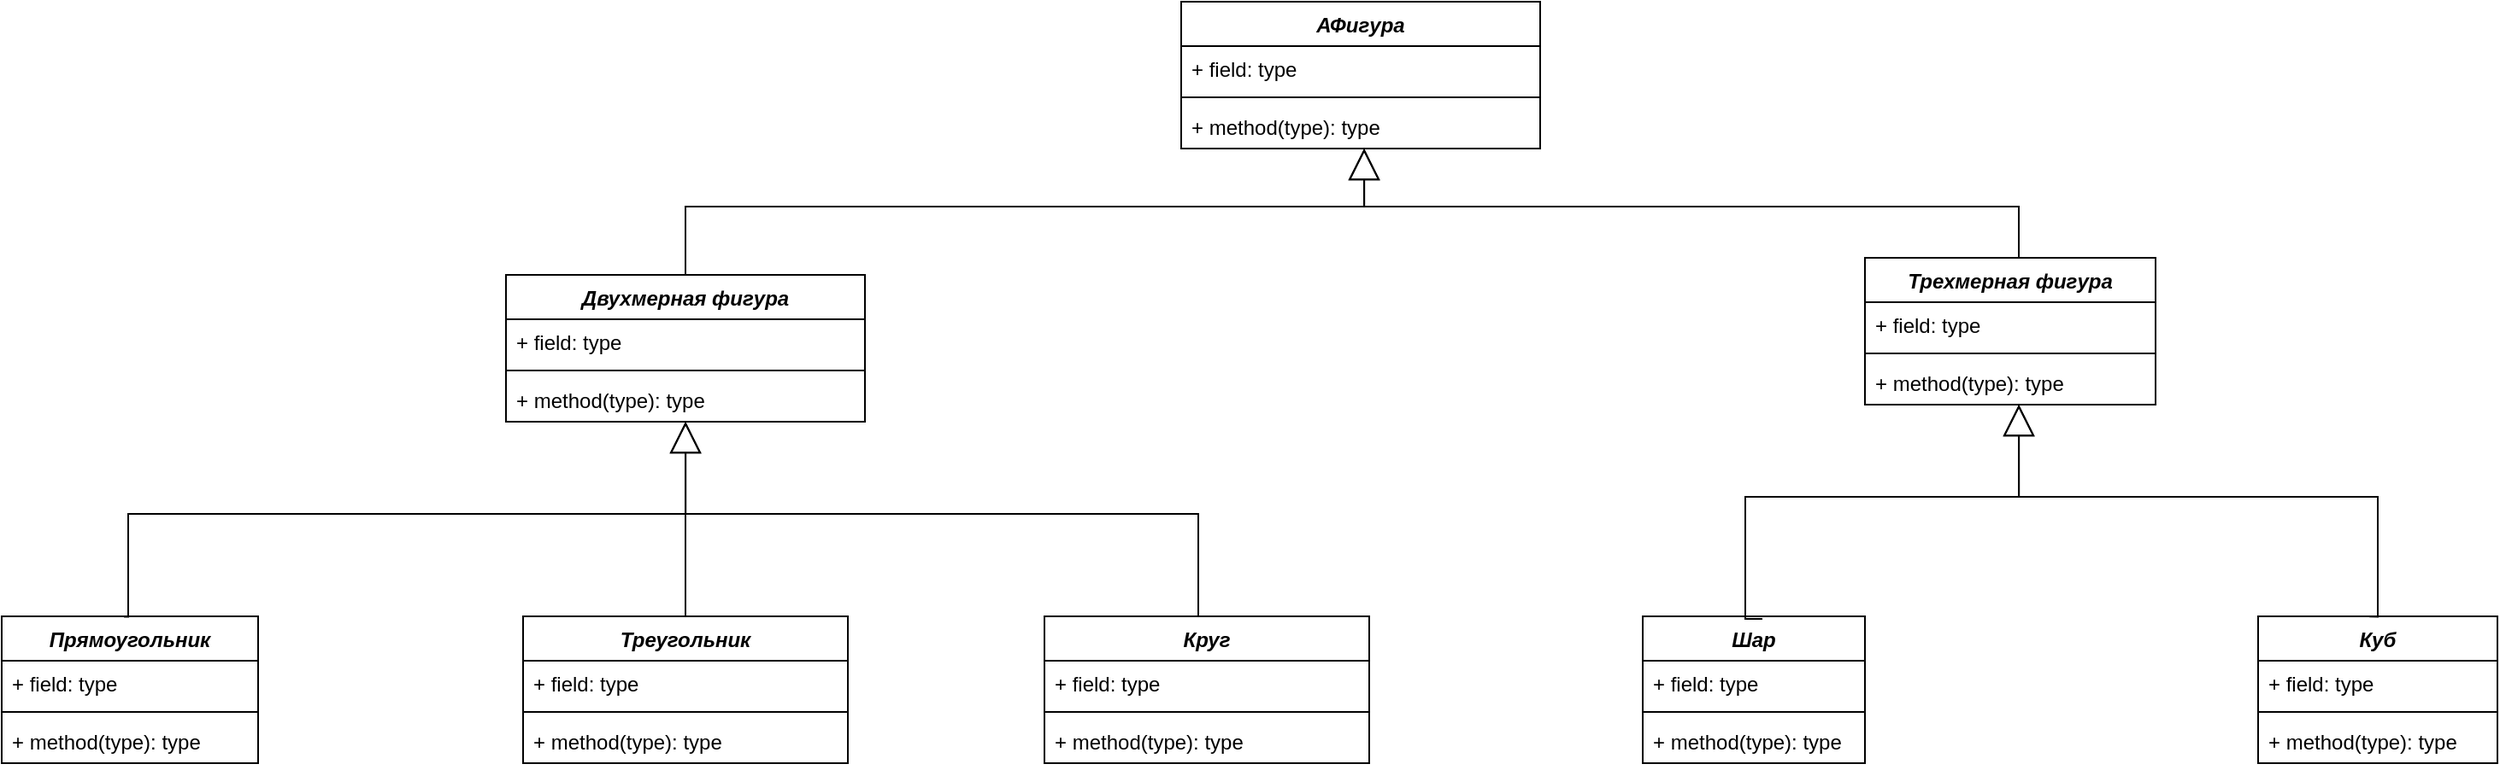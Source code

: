 <mxfile version="26.0.11">
  <diagram name="Страница — 1" id="1IhqNI-9ftxUwjLDLz9c">
    <mxGraphModel dx="2259" dy="782" grid="1" gridSize="10" guides="1" tooltips="1" connect="1" arrows="1" fold="1" page="1" pageScale="1" pageWidth="827" pageHeight="1169" math="0" shadow="0">
      <root>
        <mxCell id="0" />
        <mxCell id="1" parent="0" />
        <mxCell id="y_bu4ISOqVrsxOuGK8KF-1" value="&lt;i&gt;АФигура&lt;/i&gt;" style="swimlane;fontStyle=1;align=center;verticalAlign=top;childLayout=stackLayout;horizontal=1;startSize=26;horizontalStack=0;resizeParent=1;resizeParentMax=0;resizeLast=0;collapsible=1;marginBottom=0;whiteSpace=wrap;html=1;" vertex="1" parent="1">
          <mxGeometry x="510" y="40" width="210" height="86" as="geometry" />
        </mxCell>
        <mxCell id="y_bu4ISOqVrsxOuGK8KF-2" value="+ field: type" style="text;strokeColor=none;fillColor=none;align=left;verticalAlign=top;spacingLeft=4;spacingRight=4;overflow=hidden;rotatable=0;points=[[0,0.5],[1,0.5]];portConstraint=eastwest;whiteSpace=wrap;html=1;" vertex="1" parent="y_bu4ISOqVrsxOuGK8KF-1">
          <mxGeometry y="26" width="210" height="26" as="geometry" />
        </mxCell>
        <mxCell id="y_bu4ISOqVrsxOuGK8KF-3" value="" style="line;strokeWidth=1;fillColor=none;align=left;verticalAlign=middle;spacingTop=-1;spacingLeft=3;spacingRight=3;rotatable=0;labelPosition=right;points=[];portConstraint=eastwest;strokeColor=inherit;" vertex="1" parent="y_bu4ISOqVrsxOuGK8KF-1">
          <mxGeometry y="52" width="210" height="8" as="geometry" />
        </mxCell>
        <mxCell id="y_bu4ISOqVrsxOuGK8KF-4" value="+ method(type): type" style="text;strokeColor=none;fillColor=none;align=left;verticalAlign=top;spacingLeft=4;spacingRight=4;overflow=hidden;rotatable=0;points=[[0,0.5],[1,0.5]];portConstraint=eastwest;whiteSpace=wrap;html=1;" vertex="1" parent="y_bu4ISOqVrsxOuGK8KF-1">
          <mxGeometry y="60" width="210" height="26" as="geometry" />
        </mxCell>
        <mxCell id="y_bu4ISOqVrsxOuGK8KF-6" value="&lt;i&gt;Двухмерная фигура&lt;/i&gt;" style="swimlane;fontStyle=1;align=center;verticalAlign=top;childLayout=stackLayout;horizontal=1;startSize=26;horizontalStack=0;resizeParent=1;resizeParentMax=0;resizeLast=0;collapsible=1;marginBottom=0;whiteSpace=wrap;html=1;" vertex="1" parent="1">
          <mxGeometry x="115" y="200" width="210" height="86" as="geometry" />
        </mxCell>
        <mxCell id="y_bu4ISOqVrsxOuGK8KF-7" value="+ field: type" style="text;strokeColor=none;fillColor=none;align=left;verticalAlign=top;spacingLeft=4;spacingRight=4;overflow=hidden;rotatable=0;points=[[0,0.5],[1,0.5]];portConstraint=eastwest;whiteSpace=wrap;html=1;" vertex="1" parent="y_bu4ISOqVrsxOuGK8KF-6">
          <mxGeometry y="26" width="210" height="26" as="geometry" />
        </mxCell>
        <mxCell id="y_bu4ISOqVrsxOuGK8KF-8" value="" style="line;strokeWidth=1;fillColor=none;align=left;verticalAlign=middle;spacingTop=-1;spacingLeft=3;spacingRight=3;rotatable=0;labelPosition=right;points=[];portConstraint=eastwest;strokeColor=inherit;" vertex="1" parent="y_bu4ISOqVrsxOuGK8KF-6">
          <mxGeometry y="52" width="210" height="8" as="geometry" />
        </mxCell>
        <mxCell id="y_bu4ISOqVrsxOuGK8KF-9" value="+ method(type): type" style="text;strokeColor=none;fillColor=none;align=left;verticalAlign=top;spacingLeft=4;spacingRight=4;overflow=hidden;rotatable=0;points=[[0,0.5],[1,0.5]];portConstraint=eastwest;whiteSpace=wrap;html=1;" vertex="1" parent="y_bu4ISOqVrsxOuGK8KF-6">
          <mxGeometry y="60" width="210" height="26" as="geometry" />
        </mxCell>
        <mxCell id="y_bu4ISOqVrsxOuGK8KF-10" value="&lt;i&gt;Трехмерная фигура&lt;/i&gt;" style="swimlane;fontStyle=1;align=center;verticalAlign=top;childLayout=stackLayout;horizontal=1;startSize=26;horizontalStack=0;resizeParent=1;resizeParentMax=0;resizeLast=0;collapsible=1;marginBottom=0;whiteSpace=wrap;html=1;" vertex="1" parent="1">
          <mxGeometry x="910" y="190" width="170" height="86" as="geometry" />
        </mxCell>
        <mxCell id="y_bu4ISOqVrsxOuGK8KF-11" value="+ field: type" style="text;strokeColor=none;fillColor=none;align=left;verticalAlign=top;spacingLeft=4;spacingRight=4;overflow=hidden;rotatable=0;points=[[0,0.5],[1,0.5]];portConstraint=eastwest;whiteSpace=wrap;html=1;" vertex="1" parent="y_bu4ISOqVrsxOuGK8KF-10">
          <mxGeometry y="26" width="170" height="26" as="geometry" />
        </mxCell>
        <mxCell id="y_bu4ISOqVrsxOuGK8KF-12" value="" style="line;strokeWidth=1;fillColor=none;align=left;verticalAlign=middle;spacingTop=-1;spacingLeft=3;spacingRight=3;rotatable=0;labelPosition=right;points=[];portConstraint=eastwest;strokeColor=inherit;" vertex="1" parent="y_bu4ISOqVrsxOuGK8KF-10">
          <mxGeometry y="52" width="170" height="8" as="geometry" />
        </mxCell>
        <mxCell id="y_bu4ISOqVrsxOuGK8KF-13" value="+ method(type): type" style="text;strokeColor=none;fillColor=none;align=left;verticalAlign=top;spacingLeft=4;spacingRight=4;overflow=hidden;rotatable=0;points=[[0,0.5],[1,0.5]];portConstraint=eastwest;whiteSpace=wrap;html=1;" vertex="1" parent="y_bu4ISOqVrsxOuGK8KF-10">
          <mxGeometry y="60" width="170" height="26" as="geometry" />
        </mxCell>
        <mxCell id="y_bu4ISOqVrsxOuGK8KF-14" value="&lt;i&gt;Прямоугольник&lt;/i&gt;" style="swimlane;fontStyle=1;align=center;verticalAlign=top;childLayout=stackLayout;horizontal=1;startSize=26;horizontalStack=0;resizeParent=1;resizeParentMax=0;resizeLast=0;collapsible=1;marginBottom=0;whiteSpace=wrap;html=1;" vertex="1" parent="1">
          <mxGeometry x="-180" y="400" width="150" height="86" as="geometry" />
        </mxCell>
        <mxCell id="y_bu4ISOqVrsxOuGK8KF-15" value="+ field: type" style="text;strokeColor=none;fillColor=none;align=left;verticalAlign=top;spacingLeft=4;spacingRight=4;overflow=hidden;rotatable=0;points=[[0,0.5],[1,0.5]];portConstraint=eastwest;whiteSpace=wrap;html=1;" vertex="1" parent="y_bu4ISOqVrsxOuGK8KF-14">
          <mxGeometry y="26" width="150" height="26" as="geometry" />
        </mxCell>
        <mxCell id="y_bu4ISOqVrsxOuGK8KF-16" value="" style="line;strokeWidth=1;fillColor=none;align=left;verticalAlign=middle;spacingTop=-1;spacingLeft=3;spacingRight=3;rotatable=0;labelPosition=right;points=[];portConstraint=eastwest;strokeColor=inherit;" vertex="1" parent="y_bu4ISOqVrsxOuGK8KF-14">
          <mxGeometry y="52" width="150" height="8" as="geometry" />
        </mxCell>
        <mxCell id="y_bu4ISOqVrsxOuGK8KF-17" value="+ method(type): type" style="text;strokeColor=none;fillColor=none;align=left;verticalAlign=top;spacingLeft=4;spacingRight=4;overflow=hidden;rotatable=0;points=[[0,0.5],[1,0.5]];portConstraint=eastwest;whiteSpace=wrap;html=1;" vertex="1" parent="y_bu4ISOqVrsxOuGK8KF-14">
          <mxGeometry y="60" width="150" height="26" as="geometry" />
        </mxCell>
        <mxCell id="y_bu4ISOqVrsxOuGK8KF-18" value="&lt;i&gt;Треугольник&lt;/i&gt;" style="swimlane;fontStyle=1;align=center;verticalAlign=top;childLayout=stackLayout;horizontal=1;startSize=26;horizontalStack=0;resizeParent=1;resizeParentMax=0;resizeLast=0;collapsible=1;marginBottom=0;whiteSpace=wrap;html=1;" vertex="1" parent="1">
          <mxGeometry x="125" y="400" width="190" height="86" as="geometry" />
        </mxCell>
        <mxCell id="y_bu4ISOqVrsxOuGK8KF-19" value="+ field: type" style="text;strokeColor=none;fillColor=none;align=left;verticalAlign=top;spacingLeft=4;spacingRight=4;overflow=hidden;rotatable=0;points=[[0,0.5],[1,0.5]];portConstraint=eastwest;whiteSpace=wrap;html=1;" vertex="1" parent="y_bu4ISOqVrsxOuGK8KF-18">
          <mxGeometry y="26" width="190" height="26" as="geometry" />
        </mxCell>
        <mxCell id="y_bu4ISOqVrsxOuGK8KF-20" value="" style="line;strokeWidth=1;fillColor=none;align=left;verticalAlign=middle;spacingTop=-1;spacingLeft=3;spacingRight=3;rotatable=0;labelPosition=right;points=[];portConstraint=eastwest;strokeColor=inherit;" vertex="1" parent="y_bu4ISOqVrsxOuGK8KF-18">
          <mxGeometry y="52" width="190" height="8" as="geometry" />
        </mxCell>
        <mxCell id="y_bu4ISOqVrsxOuGK8KF-21" value="+ method(type): type" style="text;strokeColor=none;fillColor=none;align=left;verticalAlign=top;spacingLeft=4;spacingRight=4;overflow=hidden;rotatable=0;points=[[0,0.5],[1,0.5]];portConstraint=eastwest;whiteSpace=wrap;html=1;" vertex="1" parent="y_bu4ISOqVrsxOuGK8KF-18">
          <mxGeometry y="60" width="190" height="26" as="geometry" />
        </mxCell>
        <mxCell id="y_bu4ISOqVrsxOuGK8KF-22" value="&lt;i&gt;Круг&lt;/i&gt;" style="swimlane;fontStyle=1;align=center;verticalAlign=top;childLayout=stackLayout;horizontal=1;startSize=26;horizontalStack=0;resizeParent=1;resizeParentMax=0;resizeLast=0;collapsible=1;marginBottom=0;whiteSpace=wrap;html=1;" vertex="1" parent="1">
          <mxGeometry x="430" y="400" width="190" height="86" as="geometry" />
        </mxCell>
        <mxCell id="y_bu4ISOqVrsxOuGK8KF-23" value="+ field: type" style="text;strokeColor=none;fillColor=none;align=left;verticalAlign=top;spacingLeft=4;spacingRight=4;overflow=hidden;rotatable=0;points=[[0,0.5],[1,0.5]];portConstraint=eastwest;whiteSpace=wrap;html=1;" vertex="1" parent="y_bu4ISOqVrsxOuGK8KF-22">
          <mxGeometry y="26" width="190" height="26" as="geometry" />
        </mxCell>
        <mxCell id="y_bu4ISOqVrsxOuGK8KF-24" value="" style="line;strokeWidth=1;fillColor=none;align=left;verticalAlign=middle;spacingTop=-1;spacingLeft=3;spacingRight=3;rotatable=0;labelPosition=right;points=[];portConstraint=eastwest;strokeColor=inherit;" vertex="1" parent="y_bu4ISOqVrsxOuGK8KF-22">
          <mxGeometry y="52" width="190" height="8" as="geometry" />
        </mxCell>
        <mxCell id="y_bu4ISOqVrsxOuGK8KF-25" value="+ method(type): type" style="text;strokeColor=none;fillColor=none;align=left;verticalAlign=top;spacingLeft=4;spacingRight=4;overflow=hidden;rotatable=0;points=[[0,0.5],[1,0.5]];portConstraint=eastwest;whiteSpace=wrap;html=1;" vertex="1" parent="y_bu4ISOqVrsxOuGK8KF-22">
          <mxGeometry y="60" width="190" height="26" as="geometry" />
        </mxCell>
        <mxCell id="y_bu4ISOqVrsxOuGK8KF-26" value="&lt;i&gt;Куб&lt;/i&gt;" style="swimlane;fontStyle=1;align=center;verticalAlign=top;childLayout=stackLayout;horizontal=1;startSize=26;horizontalStack=0;resizeParent=1;resizeParentMax=0;resizeLast=0;collapsible=1;marginBottom=0;whiteSpace=wrap;html=1;" vertex="1" parent="1">
          <mxGeometry x="1140" y="400" width="140" height="86" as="geometry" />
        </mxCell>
        <mxCell id="y_bu4ISOqVrsxOuGK8KF-27" value="+ field: type" style="text;strokeColor=none;fillColor=none;align=left;verticalAlign=top;spacingLeft=4;spacingRight=4;overflow=hidden;rotatable=0;points=[[0,0.5],[1,0.5]];portConstraint=eastwest;whiteSpace=wrap;html=1;" vertex="1" parent="y_bu4ISOqVrsxOuGK8KF-26">
          <mxGeometry y="26" width="140" height="26" as="geometry" />
        </mxCell>
        <mxCell id="y_bu4ISOqVrsxOuGK8KF-28" value="" style="line;strokeWidth=1;fillColor=none;align=left;verticalAlign=middle;spacingTop=-1;spacingLeft=3;spacingRight=3;rotatable=0;labelPosition=right;points=[];portConstraint=eastwest;strokeColor=inherit;" vertex="1" parent="y_bu4ISOqVrsxOuGK8KF-26">
          <mxGeometry y="52" width="140" height="8" as="geometry" />
        </mxCell>
        <mxCell id="y_bu4ISOqVrsxOuGK8KF-29" value="+ method(type): type" style="text;strokeColor=none;fillColor=none;align=left;verticalAlign=top;spacingLeft=4;spacingRight=4;overflow=hidden;rotatable=0;points=[[0,0.5],[1,0.5]];portConstraint=eastwest;whiteSpace=wrap;html=1;" vertex="1" parent="y_bu4ISOqVrsxOuGK8KF-26">
          <mxGeometry y="60" width="140" height="26" as="geometry" />
        </mxCell>
        <mxCell id="y_bu4ISOqVrsxOuGK8KF-30" value="&lt;i&gt;Шар&lt;/i&gt;" style="swimlane;fontStyle=1;align=center;verticalAlign=top;childLayout=stackLayout;horizontal=1;startSize=26;horizontalStack=0;resizeParent=1;resizeParentMax=0;resizeLast=0;collapsible=1;marginBottom=0;whiteSpace=wrap;html=1;" vertex="1" parent="1">
          <mxGeometry x="780" y="400" width="130" height="86" as="geometry" />
        </mxCell>
        <mxCell id="y_bu4ISOqVrsxOuGK8KF-31" value="+ field: type" style="text;strokeColor=none;fillColor=none;align=left;verticalAlign=top;spacingLeft=4;spacingRight=4;overflow=hidden;rotatable=0;points=[[0,0.5],[1,0.5]];portConstraint=eastwest;whiteSpace=wrap;html=1;" vertex="1" parent="y_bu4ISOqVrsxOuGK8KF-30">
          <mxGeometry y="26" width="130" height="26" as="geometry" />
        </mxCell>
        <mxCell id="y_bu4ISOqVrsxOuGK8KF-32" value="" style="line;strokeWidth=1;fillColor=none;align=left;verticalAlign=middle;spacingTop=-1;spacingLeft=3;spacingRight=3;rotatable=0;labelPosition=right;points=[];portConstraint=eastwest;strokeColor=inherit;" vertex="1" parent="y_bu4ISOqVrsxOuGK8KF-30">
          <mxGeometry y="52" width="130" height="8" as="geometry" />
        </mxCell>
        <mxCell id="y_bu4ISOqVrsxOuGK8KF-33" value="+ method(type): type" style="text;strokeColor=none;fillColor=none;align=left;verticalAlign=top;spacingLeft=4;spacingRight=4;overflow=hidden;rotatable=0;points=[[0,0.5],[1,0.5]];portConstraint=eastwest;whiteSpace=wrap;html=1;" vertex="1" parent="y_bu4ISOqVrsxOuGK8KF-30">
          <mxGeometry y="60" width="130" height="26" as="geometry" />
        </mxCell>
        <mxCell id="y_bu4ISOqVrsxOuGK8KF-36" value="" style="endArrow=block;endSize=16;endFill=0;html=1;rounded=0;entryX=1;entryY=0.5;entryDx=0;entryDy=0;edgeStyle=orthogonalEdgeStyle;exitX=0.465;exitY=0.002;exitDx=0;exitDy=0;exitPerimeter=0;" edge="1" parent="1" source="y_bu4ISOqVrsxOuGK8KF-26">
          <mxGeometry width="160" relative="1" as="geometry">
            <mxPoint x="1230" y="387" as="sourcePoint" />
            <mxPoint x="1000" y="276" as="targetPoint" />
            <Array as="points">
              <mxPoint x="1210" y="330" />
              <mxPoint x="1000" y="330" />
            </Array>
          </mxGeometry>
        </mxCell>
        <mxCell id="y_bu4ISOqVrsxOuGK8KF-37" value="" style="endArrow=block;endSize=16;endFill=0;html=1;rounded=0;edgeStyle=orthogonalEdgeStyle;exitX=0.5;exitY=0;exitDx=0;exitDy=0;entryX=0.536;entryY=0.991;entryDx=0;entryDy=0;entryPerimeter=0;" edge="1" parent="1">
          <mxGeometry width="160" relative="1" as="geometry">
            <mxPoint x="850.0" y="401.45" as="sourcePoint" />
            <mxPoint x="1000.08" y="275.996" as="targetPoint" />
            <Array as="points">
              <mxPoint x="840" y="402" />
              <mxPoint x="840" y="330" />
              <mxPoint x="1000" y="330" />
            </Array>
          </mxGeometry>
        </mxCell>
        <mxCell id="y_bu4ISOqVrsxOuGK8KF-38" value="" style="endArrow=block;endSize=16;endFill=0;html=1;rounded=0;entryX=1;entryY=0.5;entryDx=0;entryDy=0;edgeStyle=orthogonalEdgeStyle;exitX=0.5;exitY=0;exitDx=0;exitDy=0;" edge="1" parent="1" source="y_bu4ISOqVrsxOuGK8KF-22">
          <mxGeometry width="160" relative="1" as="geometry">
            <mxPoint x="430" y="410.004" as="sourcePoint" />
            <mxPoint x="220" y="286.004" as="targetPoint" />
            <Array as="points">
              <mxPoint x="520" y="340" />
              <mxPoint x="220" y="340" />
            </Array>
          </mxGeometry>
        </mxCell>
        <mxCell id="y_bu4ISOqVrsxOuGK8KF-39" value="" style="endArrow=block;endSize=16;endFill=0;html=1;rounded=0;edgeStyle=orthogonalEdgeStyle;exitX=0.477;exitY=0.003;exitDx=0;exitDy=0;entryX=0.536;entryY=0.991;entryDx=0;entryDy=0;entryPerimeter=0;exitPerimeter=0;" edge="1" parent="1" source="y_bu4ISOqVrsxOuGK8KF-14">
          <mxGeometry width="160" relative="1" as="geometry">
            <mxPoint x="70.0" y="411.454" as="sourcePoint" />
            <mxPoint x="220.08" y="286" as="targetPoint" />
            <Array as="points">
              <mxPoint x="-106" y="340" />
              <mxPoint x="220" y="340" />
            </Array>
          </mxGeometry>
        </mxCell>
        <mxCell id="y_bu4ISOqVrsxOuGK8KF-41" value="" style="endArrow=none;html=1;edgeStyle=orthogonalEdgeStyle;rounded=0;entryX=0.5;entryY=0;entryDx=0;entryDy=0;" edge="1" parent="1" target="y_bu4ISOqVrsxOuGK8KF-18">
          <mxGeometry relative="1" as="geometry">
            <mxPoint x="220" y="340" as="sourcePoint" />
            <mxPoint x="330" y="320" as="targetPoint" />
            <Array as="points">
              <mxPoint x="220" y="360" />
              <mxPoint x="220" y="360" />
            </Array>
          </mxGeometry>
        </mxCell>
        <mxCell id="y_bu4ISOqVrsxOuGK8KF-44" value="" style="endArrow=block;endSize=16;endFill=0;html=1;rounded=0;entryX=1;entryY=0.5;entryDx=0;entryDy=0;edgeStyle=orthogonalEdgeStyle;exitX=0.5;exitY=0;exitDx=0;exitDy=0;" edge="1" parent="1" source="y_bu4ISOqVrsxOuGK8KF-10">
          <mxGeometry width="160" relative="1" as="geometry">
            <mxPoint x="827" y="250.004" as="sourcePoint" />
            <mxPoint x="617" y="126.004" as="targetPoint" />
            <Array as="points">
              <mxPoint x="1000" y="160" />
              <mxPoint x="617" y="160" />
            </Array>
          </mxGeometry>
        </mxCell>
        <mxCell id="y_bu4ISOqVrsxOuGK8KF-45" value="" style="endArrow=block;endSize=16;endFill=0;html=1;rounded=0;edgeStyle=orthogonalEdgeStyle;exitX=0.5;exitY=0;exitDx=0;exitDy=0;entryX=0.536;entryY=0.991;entryDx=0;entryDy=0;entryPerimeter=0;" edge="1" parent="1" source="y_bu4ISOqVrsxOuGK8KF-6">
          <mxGeometry width="160" relative="1" as="geometry">
            <mxPoint x="467.0" y="251.454" as="sourcePoint" />
            <mxPoint x="617.08" y="126" as="targetPoint" />
            <Array as="points">
              <mxPoint x="220" y="160" />
              <mxPoint x="617" y="160" />
            </Array>
          </mxGeometry>
        </mxCell>
      </root>
    </mxGraphModel>
  </diagram>
</mxfile>
